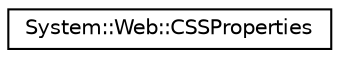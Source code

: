 digraph G
{
  edge [fontname="Helvetica",fontsize="10",labelfontname="Helvetica",labelfontsize="10"];
  node [fontname="Helvetica",fontsize="10",shape=record];
  rankdir="LR";
  Node1 [label="System::Web::CSSProperties",height=0.2,width=0.4,color="black", fillcolor="white", style="filled",URL="$class_system_1_1_web_1_1_c_s_s_properties.html"];
}
